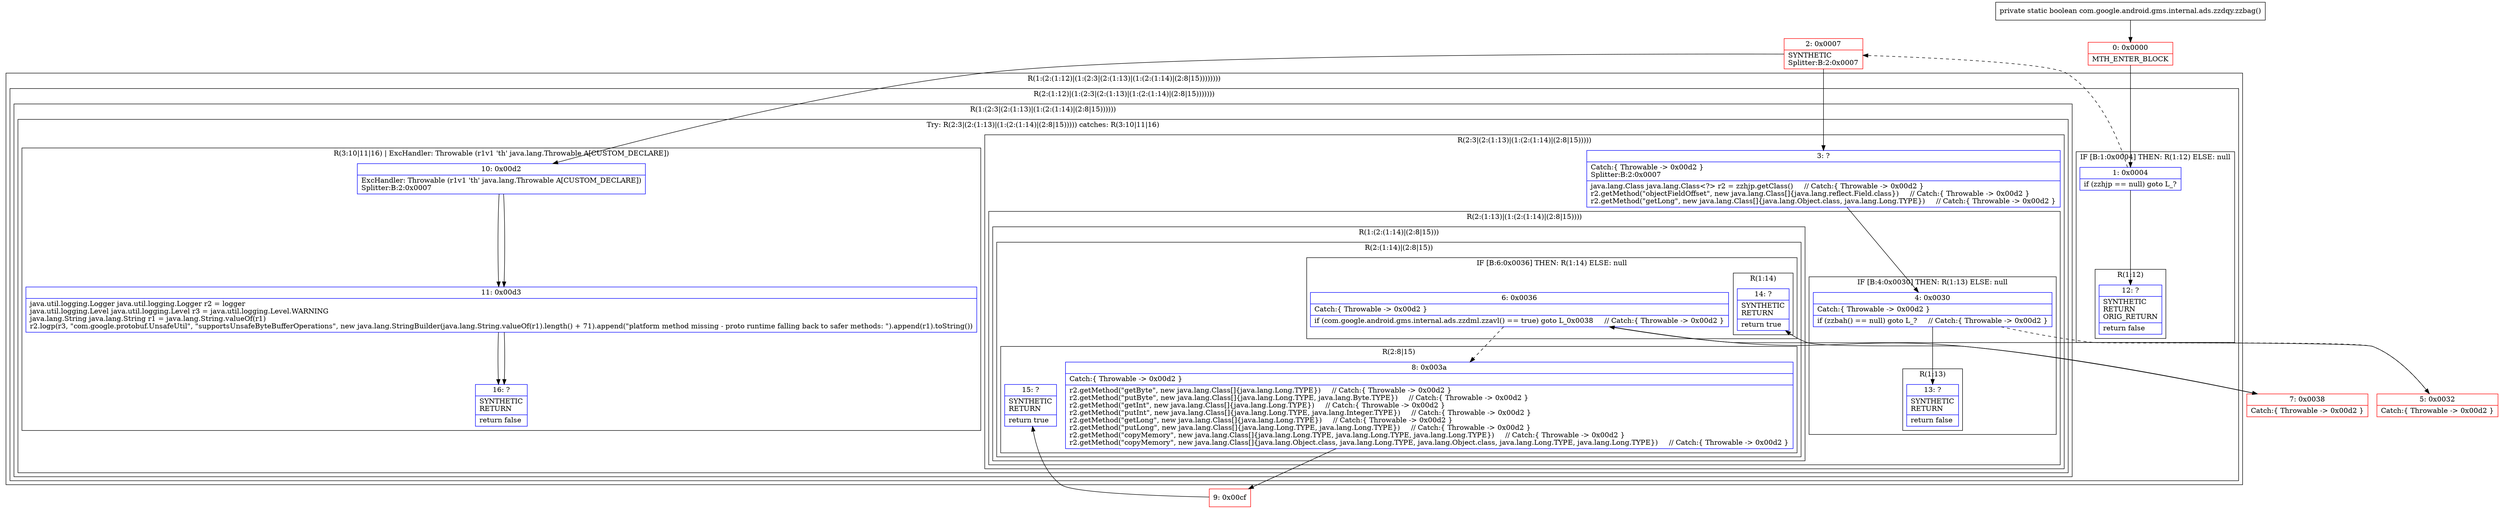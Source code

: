 digraph "CFG forcom.google.android.gms.internal.ads.zzdqy.zzbag()Z" {
subgraph cluster_Region_1559049268 {
label = "R(1:(2:(1:12)|(1:(2:3|(2:(1:13)|(1:(2:(1:14)|(2:8|15))))))))";
node [shape=record,color=blue];
subgraph cluster_Region_266301388 {
label = "R(2:(1:12)|(1:(2:3|(2:(1:13)|(1:(2:(1:14)|(2:8|15)))))))";
node [shape=record,color=blue];
subgraph cluster_IfRegion_696079961 {
label = "IF [B:1:0x0004] THEN: R(1:12) ELSE: null";
node [shape=record,color=blue];
Node_1 [shape=record,label="{1\:\ 0x0004|if (zzhjp == null) goto L_?\l}"];
subgraph cluster_Region_1168148994 {
label = "R(1:12)";
node [shape=record,color=blue];
Node_12 [shape=record,label="{12\:\ ?|SYNTHETIC\lRETURN\lORIG_RETURN\l|return false\l}"];
}
}
subgraph cluster_Region_1893288470 {
label = "R(1:(2:3|(2:(1:13)|(1:(2:(1:14)|(2:8|15))))))";
node [shape=record,color=blue];
subgraph cluster_TryCatchRegion_76348110 {
label = "Try: R(2:3|(2:(1:13)|(1:(2:(1:14)|(2:8|15))))) catches: R(3:10|11|16)";
node [shape=record,color=blue];
subgraph cluster_Region_2144547825 {
label = "R(2:3|(2:(1:13)|(1:(2:(1:14)|(2:8|15)))))";
node [shape=record,color=blue];
Node_3 [shape=record,label="{3\:\ ?|Catch:\{ Throwable \-\> 0x00d2 \}\lSplitter:B:2:0x0007\l|java.lang.Class java.lang.Class\<?\> r2 = zzhjp.getClass()     \/\/ Catch:\{ Throwable \-\> 0x00d2 \}\lr2.getMethod(\"objectFieldOffset\", new java.lang.Class[]\{java.lang.reflect.Field.class\})     \/\/ Catch:\{ Throwable \-\> 0x00d2 \}\lr2.getMethod(\"getLong\", new java.lang.Class[]\{java.lang.Object.class, java.lang.Long.TYPE\})     \/\/ Catch:\{ Throwable \-\> 0x00d2 \}\l}"];
subgraph cluster_Region_1199614872 {
label = "R(2:(1:13)|(1:(2:(1:14)|(2:8|15))))";
node [shape=record,color=blue];
subgraph cluster_IfRegion_112318960 {
label = "IF [B:4:0x0030] THEN: R(1:13) ELSE: null";
node [shape=record,color=blue];
Node_4 [shape=record,label="{4\:\ 0x0030|Catch:\{ Throwable \-\> 0x00d2 \}\l|if (zzbah() == null) goto L_?     \/\/ Catch:\{ Throwable \-\> 0x00d2 \}\l}"];
subgraph cluster_Region_1006807754 {
label = "R(1:13)";
node [shape=record,color=blue];
Node_13 [shape=record,label="{13\:\ ?|SYNTHETIC\lRETURN\l|return false\l}"];
}
}
subgraph cluster_Region_1597734158 {
label = "R(1:(2:(1:14)|(2:8|15)))";
node [shape=record,color=blue];
subgraph cluster_Region_489013530 {
label = "R(2:(1:14)|(2:8|15))";
node [shape=record,color=blue];
subgraph cluster_IfRegion_366212375 {
label = "IF [B:6:0x0036] THEN: R(1:14) ELSE: null";
node [shape=record,color=blue];
Node_6 [shape=record,label="{6\:\ 0x0036|Catch:\{ Throwable \-\> 0x00d2 \}\l|if (com.google.android.gms.internal.ads.zzdml.zzavl() == true) goto L_0x0038     \/\/ Catch:\{ Throwable \-\> 0x00d2 \}\l}"];
subgraph cluster_Region_1018059165 {
label = "R(1:14)";
node [shape=record,color=blue];
Node_14 [shape=record,label="{14\:\ ?|SYNTHETIC\lRETURN\l|return true\l}"];
}
}
subgraph cluster_Region_2103974690 {
label = "R(2:8|15)";
node [shape=record,color=blue];
Node_8 [shape=record,label="{8\:\ 0x003a|Catch:\{ Throwable \-\> 0x00d2 \}\l|r2.getMethod(\"getByte\", new java.lang.Class[]\{java.lang.Long.TYPE\})     \/\/ Catch:\{ Throwable \-\> 0x00d2 \}\lr2.getMethod(\"putByte\", new java.lang.Class[]\{java.lang.Long.TYPE, java.lang.Byte.TYPE\})     \/\/ Catch:\{ Throwable \-\> 0x00d2 \}\lr2.getMethod(\"getInt\", new java.lang.Class[]\{java.lang.Long.TYPE\})     \/\/ Catch:\{ Throwable \-\> 0x00d2 \}\lr2.getMethod(\"putInt\", new java.lang.Class[]\{java.lang.Long.TYPE, java.lang.Integer.TYPE\})     \/\/ Catch:\{ Throwable \-\> 0x00d2 \}\lr2.getMethod(\"getLong\", new java.lang.Class[]\{java.lang.Long.TYPE\})     \/\/ Catch:\{ Throwable \-\> 0x00d2 \}\lr2.getMethod(\"putLong\", new java.lang.Class[]\{java.lang.Long.TYPE, java.lang.Long.TYPE\})     \/\/ Catch:\{ Throwable \-\> 0x00d2 \}\lr2.getMethod(\"copyMemory\", new java.lang.Class[]\{java.lang.Long.TYPE, java.lang.Long.TYPE, java.lang.Long.TYPE\})     \/\/ Catch:\{ Throwable \-\> 0x00d2 \}\lr2.getMethod(\"copyMemory\", new java.lang.Class[]\{java.lang.Object.class, java.lang.Long.TYPE, java.lang.Object.class, java.lang.Long.TYPE, java.lang.Long.TYPE\})     \/\/ Catch:\{ Throwable \-\> 0x00d2 \}\l}"];
Node_15 [shape=record,label="{15\:\ ?|SYNTHETIC\lRETURN\l|return true\l}"];
}
}
}
}
}
subgraph cluster_Region_1426876932 {
label = "R(3:10|11|16) | ExcHandler: Throwable (r1v1 'th' java.lang.Throwable A[CUSTOM_DECLARE])\l";
node [shape=record,color=blue];
Node_10 [shape=record,label="{10\:\ 0x00d2|ExcHandler: Throwable (r1v1 'th' java.lang.Throwable A[CUSTOM_DECLARE])\lSplitter:B:2:0x0007\l}"];
Node_11 [shape=record,label="{11\:\ 0x00d3|java.util.logging.Logger java.util.logging.Logger r2 = logger\ljava.util.logging.Level java.util.logging.Level r3 = java.util.logging.Level.WARNING\ljava.lang.String java.lang.String r1 = java.lang.String.valueOf(r1)\lr2.logp(r3, \"com.google.protobuf.UnsafeUtil\", \"supportsUnsafeByteBufferOperations\", new java.lang.StringBuilder(java.lang.String.valueOf(r1).length() + 71).append(\"platform method missing \- proto runtime falling back to safer methods: \").append(r1).toString())\l}"];
Node_16 [shape=record,label="{16\:\ ?|SYNTHETIC\lRETURN\l|return false\l}"];
}
}
}
}
}
subgraph cluster_Region_1426876932 {
label = "R(3:10|11|16) | ExcHandler: Throwable (r1v1 'th' java.lang.Throwable A[CUSTOM_DECLARE])\l";
node [shape=record,color=blue];
Node_10 [shape=record,label="{10\:\ 0x00d2|ExcHandler: Throwable (r1v1 'th' java.lang.Throwable A[CUSTOM_DECLARE])\lSplitter:B:2:0x0007\l}"];
Node_11 [shape=record,label="{11\:\ 0x00d3|java.util.logging.Logger java.util.logging.Logger r2 = logger\ljava.util.logging.Level java.util.logging.Level r3 = java.util.logging.Level.WARNING\ljava.lang.String java.lang.String r1 = java.lang.String.valueOf(r1)\lr2.logp(r3, \"com.google.protobuf.UnsafeUtil\", \"supportsUnsafeByteBufferOperations\", new java.lang.StringBuilder(java.lang.String.valueOf(r1).length() + 71).append(\"platform method missing \- proto runtime falling back to safer methods: \").append(r1).toString())\l}"];
Node_16 [shape=record,label="{16\:\ ?|SYNTHETIC\lRETURN\l|return false\l}"];
}
Node_0 [shape=record,color=red,label="{0\:\ 0x0000|MTH_ENTER_BLOCK\l}"];
Node_2 [shape=record,color=red,label="{2\:\ 0x0007|SYNTHETIC\lSplitter:B:2:0x0007\l}"];
Node_5 [shape=record,color=red,label="{5\:\ 0x0032|Catch:\{ Throwable \-\> 0x00d2 \}\l}"];
Node_7 [shape=record,color=red,label="{7\:\ 0x0038|Catch:\{ Throwable \-\> 0x00d2 \}\l}"];
Node_9 [shape=record,color=red,label="{9\:\ 0x00cf}"];
MethodNode[shape=record,label="{private static boolean com.google.android.gms.internal.ads.zzdqy.zzbag() }"];
MethodNode -> Node_0;
Node_1 -> Node_2[style=dashed];
Node_1 -> Node_12;
Node_3 -> Node_4;
Node_4 -> Node_5[style=dashed];
Node_4 -> Node_13;
Node_6 -> Node_7;
Node_6 -> Node_8[style=dashed];
Node_8 -> Node_9;
Node_10 -> Node_11;
Node_11 -> Node_16;
Node_10 -> Node_11;
Node_11 -> Node_16;
Node_0 -> Node_1;
Node_2 -> Node_3;
Node_2 -> Node_10;
Node_5 -> Node_6;
Node_7 -> Node_14;
Node_9 -> Node_15;
}

